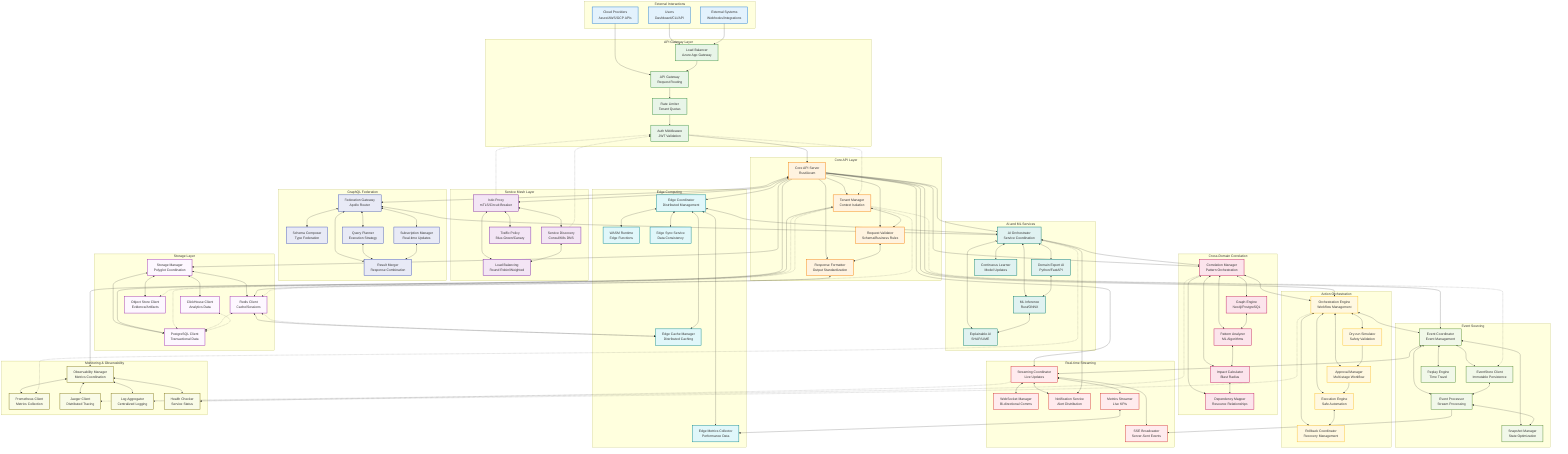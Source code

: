 graph TB
    subgraph "External Interactions"
        USERS[Users<br/>Dashboard/CLI/API]
        EXTERNAL_SYSTEMS[External Systems<br/>Webhooks/Integrations]
        CLOUD_PROVIDERS[Cloud Providers<br/>Azure/AWS/GCP APIs]
    end

    subgraph "API Gateway Layer"
        LOAD_BALANCER[Load Balancer<br/>Azure App Gateway]
        API_GATEWAY[API Gateway<br/>Request Routing]
        RATE_LIMITER[Rate Limiter<br/>Tenant Quotas]
        AUTH_MIDDLEWARE[Auth Middleware<br/>JWT Validation]
    end

    subgraph "Core API Layer"
        CORE_API[Core API Server<br/>Rust/Axum]
        TENANT_MANAGER[Tenant Manager<br/>Context Isolation]
        REQUEST_VALIDATOR[Request Validator<br/>Schema/Business Rules]
        RESPONSE_FORMATTER[Response Formatter<br/>Output Standardization]
    end

    subgraph "Service Mesh Layer"
        ISTIO_PROXY[Istio Proxy<br/>mTLS/Circuit Breaker]
        SERVICE_DISCOVERY[Service Discovery<br/>Consul/K8s DNS]
        LOAD_BALANCING[Load Balancing<br/>Round Robin/Weighted]
        TRAFFIC_POLICY[Traffic Policy<br/>Blue-Green/Canary]
    end

    subgraph "AI and ML Services"
        AI_ORCHESTRATOR[AI Orchestrator<br/>Service Coordination]
        DOMAIN_EXPERT_AI[Domain Expert AI<br/>Python/FastAPI]
        ML_INFERENCE[ML Inference<br/>Rust/ONNX]
        EXPLAINABLE_AI[Explainable AI<br/>SHAP/LIME]
        CONTINUOUS_LEARNER[Continuous Learner<br/>Model Updates]
    end

    subgraph "Cross-Domain Correlation"
        CORRELATION_MANAGER[Correlation Manager<br/>Pattern Orchestration]
        GRAPH_ENGINE[Graph Engine<br/>Neo4j/PostgreSQL]
        PATTERN_ANALYZER[Pattern Analyzer<br/>ML Algorithms]
        IMPACT_CALCULATOR[Impact Calculator<br/>Blast Radius]
        DEPENDENCY_MAPPER[Dependency Mapper<br/>Resource Relationships]
    end

    subgraph "Action Orchestration"
        ORCHESTRATION_ENGINE[Orchestration Engine<br/>Workflow Management]
        DRY_RUN_SIMULATOR[Dry-run Simulator<br/>Safety Validation]
        APPROVAL_MANAGER[Approval Manager<br/>Multi-stage Workflow]
        EXECUTION_ENGINE[Execution Engine<br/>Safe Automation]
        ROLLBACK_COORDINATOR[Rollback Coordinator<br/>Recovery Management]
    end

    subgraph "Event Sourcing"
        EVENT_COORDINATOR[Event Coordinator<br/>Event Management]
        EVENT_STORE_CLIENT[EventStore Client<br/>Immutable Persistence]
        EVENT_PROCESSOR[Event Processor<br/>Stream Processing]
        SNAPSHOT_MANAGER[Snapshot Manager<br/>State Optimization]
        REPLAY_ENGINE[Replay Engine<br/>Time Travel]
    end

    subgraph "GraphQL Federation"
        FEDERATION_GATEWAY[Federation Gateway<br/>Apollo Router]
        SCHEMA_COMPOSER[Schema Composer<br/>Type Federation]
        QUERY_PLANNER[Query Planner<br/>Execution Strategy]
        SUBSCRIPTION_MANAGER[Subscription Manager<br/>Real-time Updates]
        RESULT_MERGER[Result Merger<br/>Response Combination]
    end

    subgraph "Storage Layer"
        STORAGE_MANAGER[Storage Manager<br/>Polyglot Coordination]
        POSTGRES_CLIENT[PostgreSQL Client<br/>Transactional Data]
        REDIS_CLIENT[Redis Client<br/>Cache/Sessions]
        CLICKHOUSE_CLIENT[ClickHouse Client<br/>Analytics Data]
        OBJECT_STORE_CLIENT[Object Store Client<br/>Evidence/Artifacts]
    end

    subgraph "Real-time Streaming"
        STREAMING_COORDINATOR[Streaming Coordinator<br/>Live Updates]
        SSE_BROADCASTER[SSE Broadcaster<br/>Server-Sent Events]
        WEBSOCKET_MANAGER[WebSocket Manager<br/>Bi-directional Comms]
        NOTIFICATION_SERVICE[Notification Service<br/>Alert Distribution]
        METRICS_STREAMER[Metrics Streamer<br/>Live KPIs]
    end

    subgraph "Edge Computing"
        EDGE_COORDINATOR[Edge Coordinator<br/>Distributed Management]
        WASM_RUNTIME[WASM Runtime<br/>Edge Functions]
        EDGE_CACHE_MANAGER[Edge Cache Manager<br/>Distributed Caching]
        EDGE_SYNC_SERVICE[Edge Sync Service<br/>Data Consistency]
        EDGE_METRICS_COLLECTOR[Edge Metrics Collector<br/>Performance Data]
    end

    subgraph "Monitoring & Observability"
        OBSERVABILITY_MANAGER[Observability Manager<br/>Metrics Coordination]
        PROMETHEUS_CLIENT[Prometheus Client<br/>Metrics Collection]
        JAEGER_CLIENT[Jaeger Client<br/>Distributed Tracing]
        LOG_AGGREGATOR[Log Aggregator<br/>Centralized Logging]
        HEALTH_CHECKER[Health Checker<br/>Service Status]
    end

    %% External to Gateway
    USERS --> LOAD_BALANCER
    EXTERNAL_SYSTEMS --> LOAD_BALANCER
    CLOUD_PROVIDERS --> API_GATEWAY

    %% Gateway Layer Interactions
    LOAD_BALANCER --> API_GATEWAY
    API_GATEWAY --> RATE_LIMITER
    RATE_LIMITER --> AUTH_MIDDLEWARE
    AUTH_MIDDLEWARE --> CORE_API

    %% Core API Internal Interactions
    CORE_API --> TENANT_MANAGER
    CORE_API --> REQUEST_VALIDATOR
    CORE_API --> RESPONSE_FORMATTER
    TENANT_MANAGER <--> REQUEST_VALIDATOR
    REQUEST_VALIDATOR <--> RESPONSE_FORMATTER

    %% Service Mesh Interactions
    CORE_API <--> ISTIO_PROXY
    ISTIO_PROXY <--> SERVICE_DISCOVERY
    ISTIO_PROXY <--> LOAD_BALANCING
    ISTIO_PROXY <--> TRAFFIC_POLICY
    SERVICE_DISCOVERY <--> LOAD_BALANCING

    %% AI Services Interactions
    CORE_API --> AI_ORCHESTRATOR
    AI_ORCHESTRATOR <--> DOMAIN_EXPERT_AI
    AI_ORCHESTRATOR <--> ML_INFERENCE
    AI_ORCHESTRATOR <--> EXPLAINABLE_AI
    AI_ORCHESTRATOR <--> CONTINUOUS_LEARNER
    DOMAIN_EXPERT_AI <--> ML_INFERENCE
    ML_INFERENCE <--> EXPLAINABLE_AI

    %% Correlation Engine Interactions
    CORE_API --> CORRELATION_MANAGER
    CORRELATION_MANAGER <--> GRAPH_ENGINE
    CORRELATION_MANAGER <--> PATTERN_ANALYZER
    CORRELATION_MANAGER <--> IMPACT_CALCULATOR
    CORRELATION_MANAGER <--> DEPENDENCY_MAPPER
    GRAPH_ENGINE <--> PATTERN_ANALYZER
    PATTERN_ANALYZER <--> IMPACT_CALCULATOR
    IMPACT_CALCULATOR <--> DEPENDENCY_MAPPER

    %% Action Orchestration Interactions
    CORE_API --> ORCHESTRATION_ENGINE
    ORCHESTRATION_ENGINE <--> DRY_RUN_SIMULATOR
    ORCHESTRATION_ENGINE <--> APPROVAL_MANAGER
    ORCHESTRATION_ENGINE <--> EXECUTION_ENGINE
    ORCHESTRATION_ENGINE <--> ROLLBACK_COORDINATOR
    DRY_RUN_SIMULATOR --> APPROVAL_MANAGER
    APPROVAL_MANAGER --> EXECUTION_ENGINE
    EXECUTION_ENGINE <--> ROLLBACK_COORDINATOR

    %% Event Sourcing Interactions
    CORE_API --> EVENT_COORDINATOR
    EVENT_COORDINATOR <--> EVENT_STORE_CLIENT
    EVENT_COORDINATOR <--> EVENT_PROCESSOR
    EVENT_COORDINATOR <--> SNAPSHOT_MANAGER
    EVENT_COORDINATOR <--> REPLAY_ENGINE
    EVENT_STORE_CLIENT <--> EVENT_PROCESSOR
    EVENT_PROCESSOR <--> SNAPSHOT_MANAGER

    %% GraphQL Federation Interactions
    CORE_API <--> FEDERATION_GATEWAY
    FEDERATION_GATEWAY <--> SCHEMA_COMPOSER
    FEDERATION_GATEWAY <--> QUERY_PLANNER
    FEDERATION_GATEWAY <--> SUBSCRIPTION_MANAGER
    FEDERATION_GATEWAY <--> RESULT_MERGER
    QUERY_PLANNER <--> RESULT_MERGER
    SUBSCRIPTION_MANAGER <--> RESULT_MERGER

    %% Storage Layer Interactions
    CORE_API --> STORAGE_MANAGER
    STORAGE_MANAGER <--> POSTGRES_CLIENT
    STORAGE_MANAGER <--> REDIS_CLIENT
    STORAGE_MANAGER <--> CLICKHOUSE_CLIENT
    STORAGE_MANAGER <--> OBJECT_STORE_CLIENT
    TENANT_MANAGER <--> POSTGRES_CLIENT
    RESPONSE_FORMATTER <--> REDIS_CLIENT

    %% Real-time Streaming Interactions
    CORE_API --> STREAMING_COORDINATOR
    STREAMING_COORDINATOR <--> SSE_BROADCASTER
    STREAMING_COORDINATOR <--> WEBSOCKET_MANAGER
    STREAMING_COORDINATOR <--> NOTIFICATION_SERVICE
    STREAMING_COORDINATOR <--> METRICS_STREAMER
    EVENT_PROCESSOR --> SSE_BROADCASTER
    AI_ORCHESTRATOR --> NOTIFICATION_SERVICE

    %% Edge Computing Interactions
    CORE_API --> EDGE_COORDINATOR
    EDGE_COORDINATOR <--> WASM_RUNTIME
    EDGE_COORDINATOR <--> EDGE_CACHE_MANAGER
    EDGE_COORDINATOR <--> EDGE_SYNC_SERVICE
    EDGE_COORDINATOR <--> EDGE_METRICS_COLLECTOR
    REDIS_CLIENT <--> EDGE_CACHE_MANAGER
    METRICS_STREAMER <--> EDGE_METRICS_COLLECTOR

    %% Monitoring Interactions
    CORE_API --> OBSERVABILITY_MANAGER
    OBSERVABILITY_MANAGER <--> PROMETHEUS_CLIENT
    OBSERVABILITY_MANAGER <--> JAEGER_CLIENT
    OBSERVABILITY_MANAGER <--> LOG_AGGREGATOR
    OBSERVABILITY_MANAGER <--> HEALTH_CHECKER
    
    %% Cross-cutting Monitoring
    AI_ORCHESTRATOR -.-> PROMETHEUS_CLIENT
    CORRELATION_MANAGER -.-> JAEGER_CLIENT
    ORCHESTRATION_ENGINE -.-> LOG_AGGREGATOR
    STREAMING_COORDINATOR -.-> HEALTH_CHECKER

    %% Cross-Service Dependencies
    AI_ORCHESTRATOR <--> CORRELATION_MANAGER
    CORRELATION_MANAGER <--> ORCHESTRATION_ENGINE
    ORCHESTRATION_ENGINE <--> EVENT_COORDINATOR
    EVENT_COORDINATOR <--> STREAMING_COORDINATOR
    FEDERATION_GATEWAY <--> AI_ORCHESTRATOR
    EDGE_COORDINATOR <--> AI_ORCHESTRATOR

    %% Tenant Isolation Enforcement
    TENANT_MANAGER -.-> POSTGRES_CLIENT
    TENANT_MANAGER -.-> REDIS_CLIENT
    TENANT_MANAGER -.-> OBJECT_STORE_CLIENT
    TENANT_MANAGER -.-> EVENT_STORE_CLIENT

    %% Security Integration
    AUTH_MIDDLEWARE -.-> TENANT_MANAGER
    ISTIO_PROXY -.-> AUTH_MIDDLEWARE
    SERVICE_DISCOVERY -.-> AUTH_MIDDLEWARE

    %% Performance Optimization
    REDIS_CLIENT <-.-> POSTGRES_CLIENT
    EDGE_CACHE_MANAGER <-.-> REDIS_CLIENT
    CLICKHOUSE_CLIENT <-.-> POSTGRES_CLIENT

    %% Styling
    classDef external fill:#e3f2fd,stroke:#1976d2,stroke-width:2px
    classDef gateway fill:#e8f5e8,stroke:#388e3c,stroke-width:2px
    classDef core fill:#fff3e0,stroke:#f57c00,stroke-width:2px
    classDef mesh fill:#f3e5f5,stroke:#7b1fa2,stroke-width:2px
    classDef ai fill:#e0f2f1,stroke:#00796b,stroke-width:2px
    classDef correlation fill:#fce4ec,stroke:#c2185b,stroke-width:2px
    classDef orchestration fill:#fff8e1,stroke:#fbc02d,stroke-width:2px
    classDef events fill:#f1f8e9,stroke:#558b2f,stroke-width:2px
    classDef graphql fill:#e8eaf6,stroke:#3f51b5,stroke-width:2px
    classDef storage fill:#fdf7ff,stroke:#9c27b0,stroke-width:2px
    classDef streaming fill:#ffebee,stroke:#d32f2f,stroke-width:2px
    classDef edge fill:#e0f7fa,stroke:#00838f,stroke-width:2px
    classDef monitoring fill:#f9fbe7,stroke:#827717,stroke-width:2px

    class USERS,EXTERNAL_SYSTEMS,CLOUD_PROVIDERS external
    class LOAD_BALANCER,API_GATEWAY,RATE_LIMITER,AUTH_MIDDLEWARE gateway
    class CORE_API,TENANT_MANAGER,REQUEST_VALIDATOR,RESPONSE_FORMATTER core
    class ISTIO_PROXY,SERVICE_DISCOVERY,LOAD_BALANCING,TRAFFIC_POLICY mesh
    class AI_ORCHESTRATOR,DOMAIN_EXPERT_AI,ML_INFERENCE,EXPLAINABLE_AI,CONTINUOUS_LEARNER ai
    class CORRELATION_MANAGER,GRAPH_ENGINE,PATTERN_ANALYZER,IMPACT_CALCULATOR,DEPENDENCY_MAPPER correlation
    class ORCHESTRATION_ENGINE,DRY_RUN_SIMULATOR,APPROVAL_MANAGER,EXECUTION_ENGINE,ROLLBACK_COORDINATOR orchestration
    class EVENT_COORDINATOR,EVENT_STORE_CLIENT,EVENT_PROCESSOR,SNAPSHOT_MANAGER,REPLAY_ENGINE events
    class FEDERATION_GATEWAY,SCHEMA_COMPOSER,QUERY_PLANNER,SUBSCRIPTION_MANAGER,RESULT_MERGER graphql
    class STORAGE_MANAGER,POSTGRES_CLIENT,REDIS_CLIENT,CLICKHOUSE_CLIENT,OBJECT_STORE_CLIENT storage
    class STREAMING_COORDINATOR,SSE_BROADCASTER,WEBSOCKET_MANAGER,NOTIFICATION_SERVICE,METRICS_STREAMER streaming
    class EDGE_COORDINATOR,WASM_RUNTIME,EDGE_CACHE_MANAGER,EDGE_SYNC_SERVICE,EDGE_METRICS_COLLECTOR edge
    class OBSERVABILITY_MANAGER,PROMETHEUS_CLIENT,JAEGER_CLIENT,LOG_AGGREGATOR,HEALTH_CHECKER monitoring
